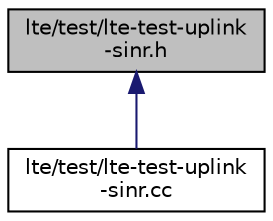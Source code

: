 digraph "lte/test/lte-test-uplink-sinr.h"
{
  edge [fontname="Helvetica",fontsize="10",labelfontname="Helvetica",labelfontsize="10"];
  node [fontname="Helvetica",fontsize="10",shape=record];
  Node1 [label="lte/test/lte-test-uplink\l-sinr.h",height=0.2,width=0.4,color="black", fillcolor="grey75", style="filled", fontcolor="black"];
  Node1 -> Node2 [dir="back",color="midnightblue",fontsize="10",style="solid"];
  Node2 [label="lte/test/lte-test-uplink\l-sinr.cc",height=0.2,width=0.4,color="black", fillcolor="white", style="filled",URL="$da/dcc/lte-test-uplink-sinr_8cc.html"];
}
